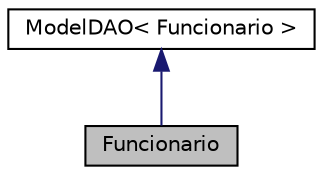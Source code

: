 digraph "Funcionario"
{
  edge [fontname="Helvetica",fontsize="10",labelfontname="Helvetica",labelfontsize="10"];
  node [fontname="Helvetica",fontsize="10",shape=record];
  Node4 [label="Funcionario",height=0.2,width=0.4,color="black", fillcolor="grey75", style="filled", fontcolor="black"];
  Node5 -> Node4 [dir="back",color="midnightblue",fontsize="10",style="solid"];
  Node5 [label="ModelDAO\< Funcionario \>",height=0.2,width=0.4,color="black", fillcolor="white", style="filled",URL="$df/dd0/classModelDAO.html"];
}
